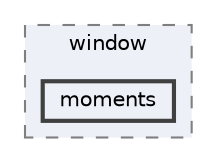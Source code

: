 digraph "/home/jam/Research/IRES-2025/dev/src/llm-scripts/testing/hypothesis-testing/hyp-env/lib/python3.12/site-packages/pandas/tests/window/moments"
{
 // LATEX_PDF_SIZE
  bgcolor="transparent";
  edge [fontname=Helvetica,fontsize=10,labelfontname=Helvetica,labelfontsize=10];
  node [fontname=Helvetica,fontsize=10,shape=box,height=0.2,width=0.4];
  compound=true
  subgraph clusterdir_fab690803e6e2a46012dffc183b439bb {
    graph [ bgcolor="#edf0f7", pencolor="grey50", label="window", fontname=Helvetica,fontsize=10 style="filled,dashed", URL="dir_fab690803e6e2a46012dffc183b439bb.html",tooltip=""]
  dir_e51b3ff19578c27653fd6420d2fade6f [label="moments", fillcolor="#edf0f7", color="grey25", style="filled,bold", URL="dir_e51b3ff19578c27653fd6420d2fade6f.html",tooltip=""];
  }
}
